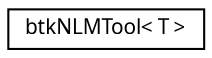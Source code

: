 digraph G
{
  edge [fontname="FreeSans.ttf",fontsize="10",labelfontname="FreeSans.ttf",labelfontsize="10"];
  node [fontname="FreeSans.ttf",fontsize="10",shape=record];
  rankdir=LR;
  Node1 [label="btkNLMTool\< T \>",height=0.2,width=0.4,color="black", fillcolor="white", style="filled",URL="$classbtk_n_l_m_tool.html"];
}
